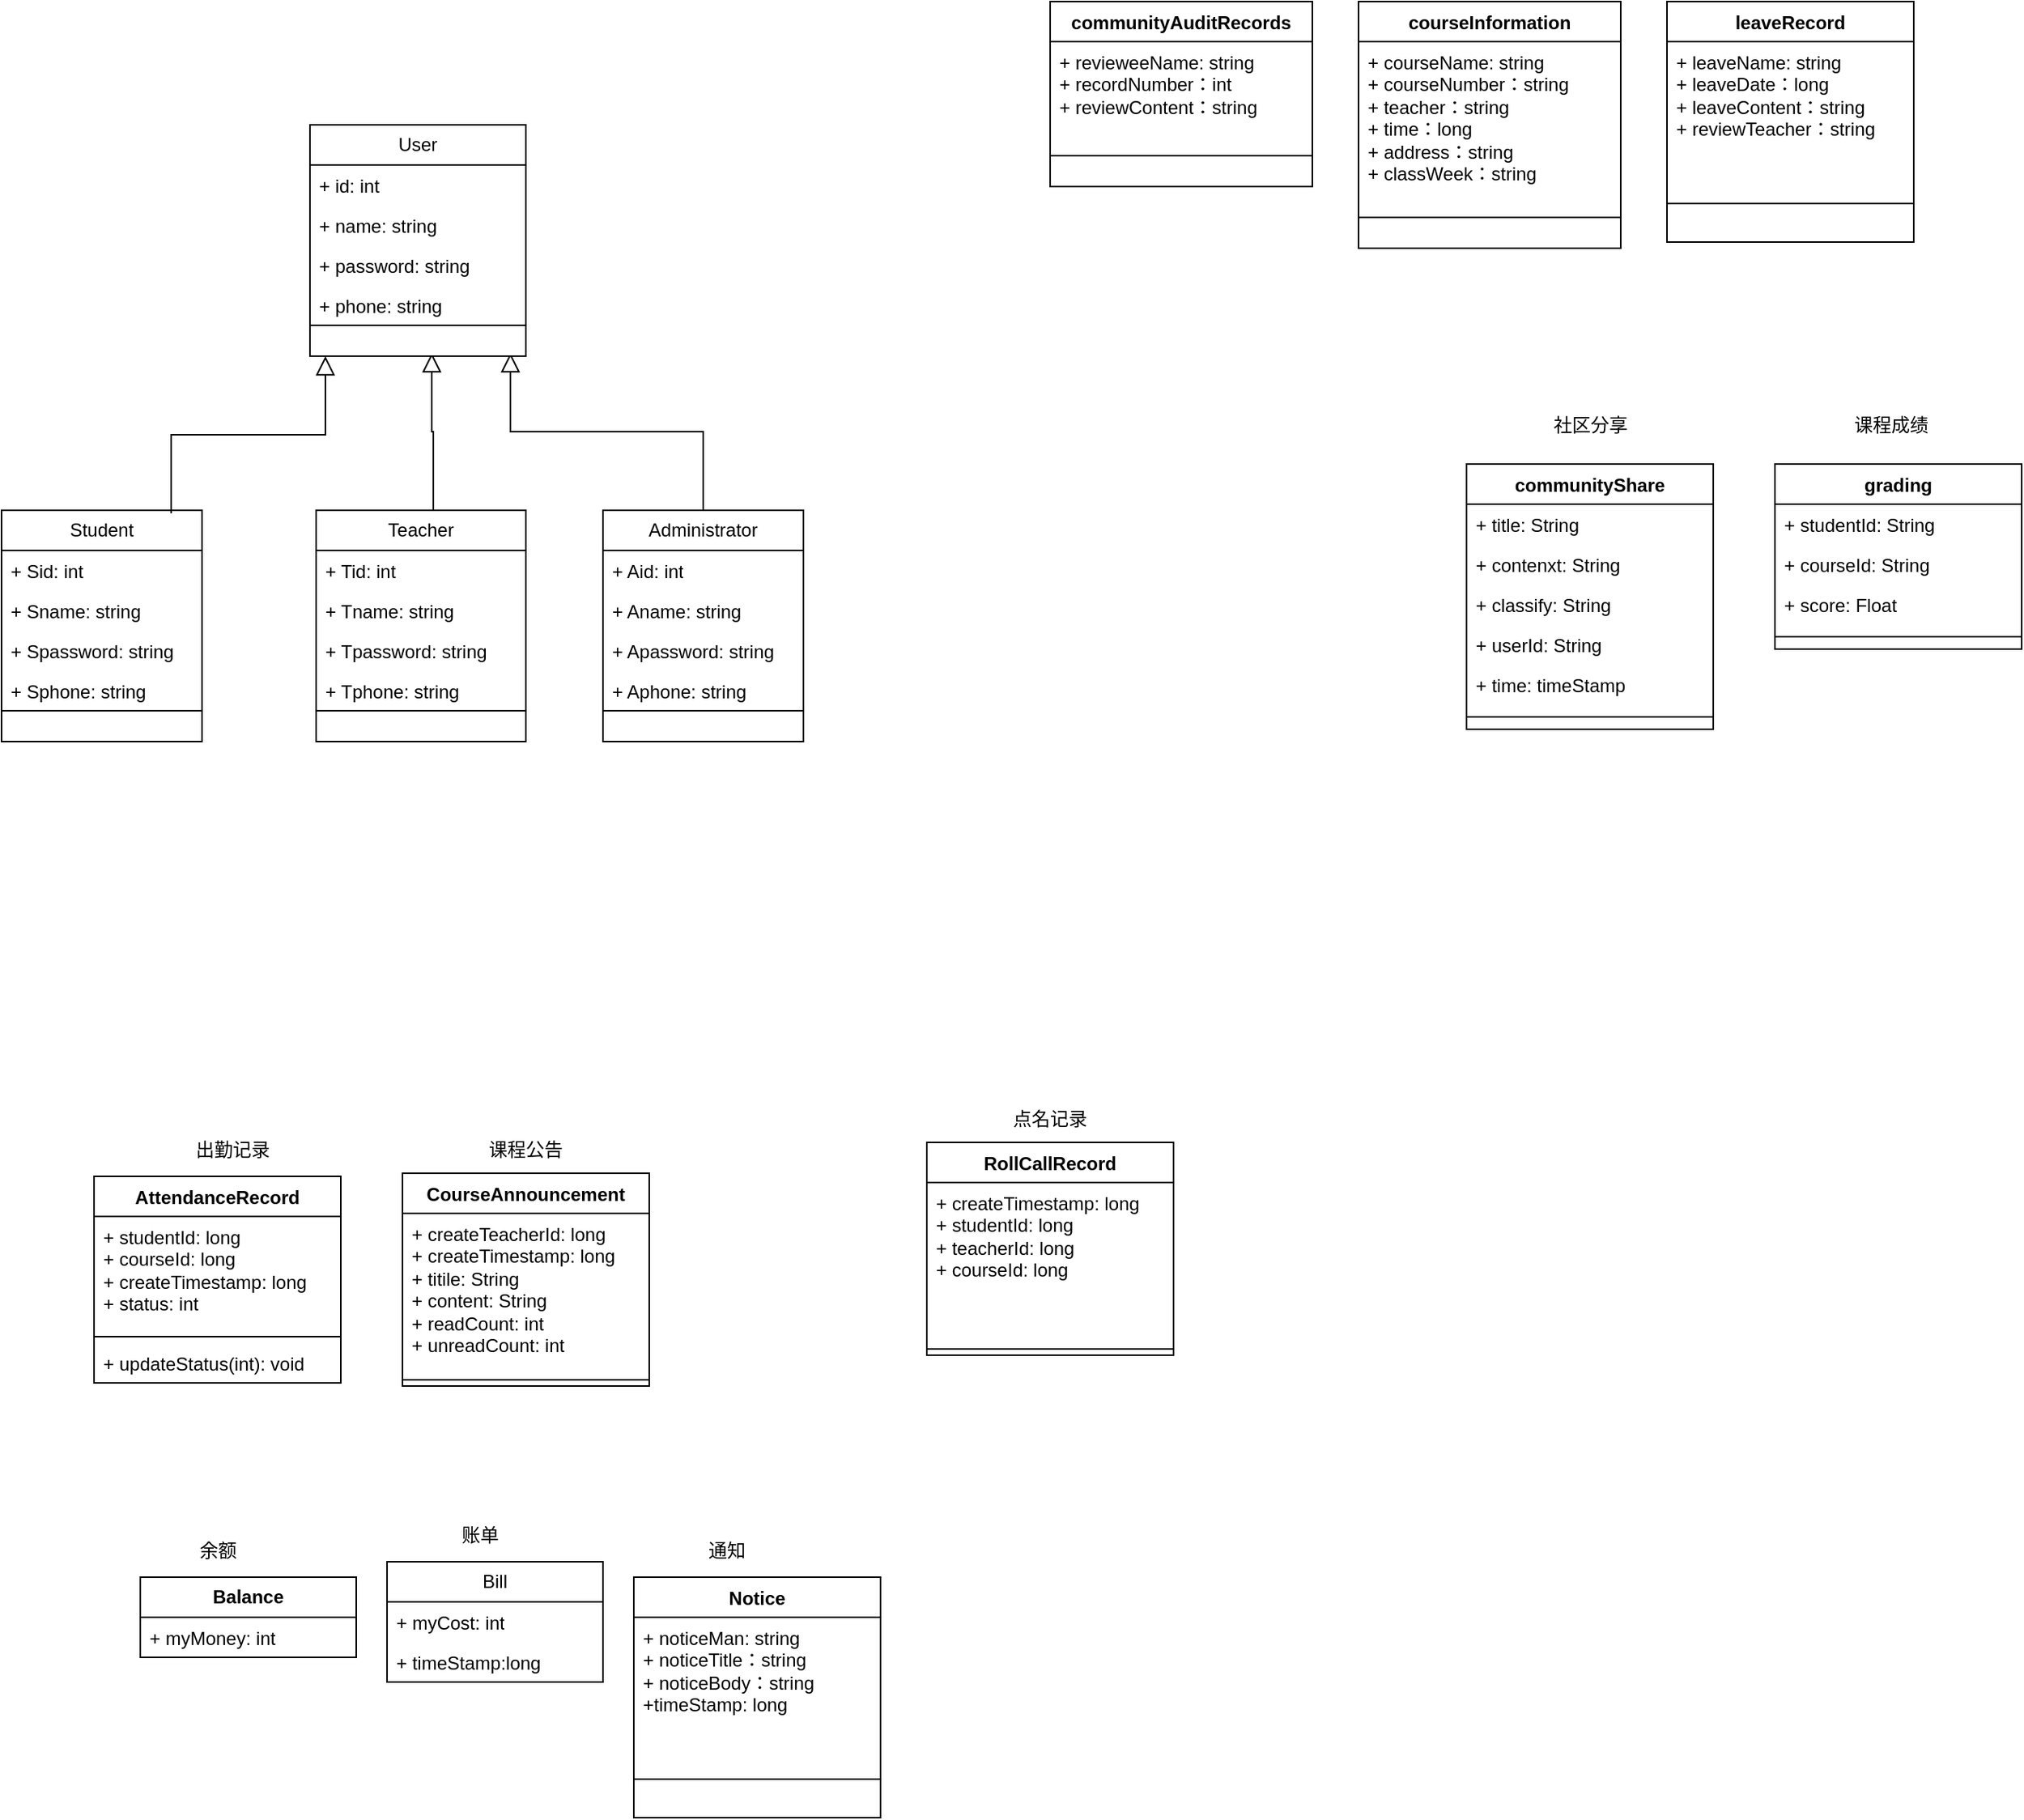 <mxfile version="22.0.8" type="github">
  <diagram name="第 1 页" id="zIe4UrTv8okEE7L5FqvO">
    <mxGraphModel dx="161380" dy="637" grid="1" gridSize="10" guides="1" tooltips="1" connect="1" arrows="1" fold="1" page="1" pageScale="1" pageWidth="160000" pageHeight="160000" math="0" shadow="0">
      <root>
        <mxCell id="0" />
        <mxCell id="1" parent="0" />
        <mxCell id="KUMDIYQyfbs7Eg68jW0B-5" value="communityAuditRecords" style="swimlane;fontStyle=1;align=center;verticalAlign=top;childLayout=stackLayout;horizontal=1;startSize=26;horizontalStack=0;resizeParent=1;resizeParentMax=0;resizeLast=0;collapsible=1;marginBottom=0;whiteSpace=wrap;html=1;" parent="1" vertex="1">
          <mxGeometry x="670" y="240" width="170" height="120" as="geometry" />
        </mxCell>
        <mxCell id="KUMDIYQyfbs7Eg68jW0B-6" value="+ revieweeName: string&lt;br&gt;+ recordNumber：int&lt;br&gt;+ reviewContent：string" style="text;strokeColor=none;fillColor=none;align=left;verticalAlign=top;spacingLeft=4;spacingRight=4;overflow=hidden;rotatable=0;points=[[0,0.5],[1,0.5]];portConstraint=eastwest;whiteSpace=wrap;html=1;" parent="KUMDIYQyfbs7Eg68jW0B-5" vertex="1">
          <mxGeometry y="26" width="170" height="54" as="geometry" />
        </mxCell>
        <mxCell id="KUMDIYQyfbs7Eg68jW0B-7" value="" style="line;strokeWidth=1;fillColor=none;align=left;verticalAlign=middle;spacingTop=-1;spacingLeft=3;spacingRight=3;rotatable=0;labelPosition=right;points=[];portConstraint=eastwest;strokeColor=inherit;" parent="KUMDIYQyfbs7Eg68jW0B-5" vertex="1">
          <mxGeometry y="80" width="170" height="40" as="geometry" />
        </mxCell>
        <mxCell id="aYIBOgwcTS0JizsvdwNX-2" value="AttendanceRecord" style="swimlane;fontStyle=1;align=center;verticalAlign=top;childLayout=stackLayout;horizontal=1;startSize=26;horizontalStack=0;resizeParent=1;resizeParentMax=0;resizeLast=0;collapsible=1;marginBottom=0;whiteSpace=wrap;html=1;" parent="1" vertex="1">
          <mxGeometry x="50" y="1002" width="160" height="134" as="geometry">
            <mxRectangle x="380" y="400" width="150" height="30" as="alternateBounds" />
          </mxGeometry>
        </mxCell>
        <mxCell id="aYIBOgwcTS0JizsvdwNX-3" value="&lt;div&gt;+ studentId: long&lt;/div&gt;&lt;div&gt;+ courseId: long&lt;/div&gt;&lt;div&gt;+ createTimestamp: long&lt;br&gt;&lt;/div&gt;&lt;div&gt;+ status: int&lt;br&gt;&lt;/div&gt;" style="text;strokeColor=none;fillColor=none;align=left;verticalAlign=top;spacingLeft=4;spacingRight=4;overflow=hidden;rotatable=0;points=[[0,0.5],[1,0.5]];portConstraint=eastwest;whiteSpace=wrap;html=1;" parent="aYIBOgwcTS0JizsvdwNX-2" vertex="1">
          <mxGeometry y="26" width="160" height="74" as="geometry" />
        </mxCell>
        <mxCell id="aYIBOgwcTS0JizsvdwNX-4" value="" style="line;strokeWidth=1;fillColor=none;align=left;verticalAlign=middle;spacingTop=-1;spacingLeft=3;spacingRight=3;rotatable=0;labelPosition=right;points=[];portConstraint=eastwest;strokeColor=inherit;" parent="aYIBOgwcTS0JizsvdwNX-2" vertex="1">
          <mxGeometry y="100" width="160" height="8" as="geometry" />
        </mxCell>
        <mxCell id="aYIBOgwcTS0JizsvdwNX-5" value="+ updateStatus(int): void" style="text;strokeColor=none;fillColor=none;align=left;verticalAlign=top;spacingLeft=4;spacingRight=4;overflow=hidden;rotatable=0;points=[[0,0.5],[1,0.5]];portConstraint=eastwest;whiteSpace=wrap;html=1;" parent="aYIBOgwcTS0JizsvdwNX-2" vertex="1">
          <mxGeometry y="108" width="160" height="26" as="geometry" />
        </mxCell>
        <mxCell id="KUMDIYQyfbs7Eg68jW0B-9" value="courseInformation" style="swimlane;fontStyle=1;align=center;verticalAlign=top;childLayout=stackLayout;horizontal=1;startSize=26;horizontalStack=0;resizeParent=1;resizeParentMax=0;resizeLast=0;collapsible=1;marginBottom=0;whiteSpace=wrap;html=1;" parent="1" vertex="1">
          <mxGeometry x="870" y="240" width="170" height="160" as="geometry" />
        </mxCell>
        <mxCell id="KUMDIYQyfbs7Eg68jW0B-10" value="+ courseName: string&lt;br&gt;+ courseNumber：string&lt;br&gt;+ teacher：string&lt;br&gt;+ time：long&lt;br&gt;+ address：string&lt;br&gt;+ classWeek：string" style="text;strokeColor=none;fillColor=none;align=left;verticalAlign=top;spacingLeft=4;spacingRight=4;overflow=hidden;rotatable=0;points=[[0,0.5],[1,0.5]];portConstraint=eastwest;whiteSpace=wrap;html=1;" parent="KUMDIYQyfbs7Eg68jW0B-9" vertex="1">
          <mxGeometry y="26" width="170" height="94" as="geometry" />
        </mxCell>
        <mxCell id="KUMDIYQyfbs7Eg68jW0B-11" value="" style="line;strokeWidth=1;fillColor=none;align=left;verticalAlign=middle;spacingTop=-1;spacingLeft=3;spacingRight=3;rotatable=0;labelPosition=right;points=[];portConstraint=eastwest;strokeColor=inherit;" parent="KUMDIYQyfbs7Eg68jW0B-9" vertex="1">
          <mxGeometry y="120" width="170" height="40" as="geometry" />
        </mxCell>
        <mxCell id="aYIBOgwcTS0JizsvdwNX-6" value="CourseAnnouncement" style="swimlane;fontStyle=1;align=center;verticalAlign=top;childLayout=stackLayout;horizontal=1;startSize=26;horizontalStack=0;resizeParent=1;resizeParentMax=0;resizeLast=0;collapsible=1;marginBottom=0;whiteSpace=wrap;html=1;" parent="1" vertex="1">
          <mxGeometry x="250" y="1000" width="160" height="138" as="geometry" />
        </mxCell>
        <mxCell id="aYIBOgwcTS0JizsvdwNX-7" value="&lt;div&gt;+ createTeacherId: long&lt;/div&gt;&lt;div&gt;+ createTimestamp: long&lt;br&gt;&lt;/div&gt;&lt;div&gt;+ titile: String&lt;/div&gt;&lt;div&gt;+ content: String&lt;/div&gt;&lt;div&gt;+ readCount: int&lt;/div&gt;&lt;div&gt;+ unreadCount: int&lt;br&gt;&lt;/div&gt;" style="text;strokeColor=none;fillColor=none;align=left;verticalAlign=top;spacingLeft=4;spacingRight=4;overflow=hidden;rotatable=0;points=[[0,0.5],[1,0.5]];portConstraint=eastwest;whiteSpace=wrap;html=1;" parent="aYIBOgwcTS0JizsvdwNX-6" vertex="1">
          <mxGeometry y="26" width="160" height="104" as="geometry" />
        </mxCell>
        <mxCell id="aYIBOgwcTS0JizsvdwNX-8" value="" style="line;strokeWidth=1;fillColor=none;align=left;verticalAlign=middle;spacingTop=-1;spacingLeft=3;spacingRight=3;rotatable=0;labelPosition=right;points=[];portConstraint=eastwest;strokeColor=inherit;" parent="aYIBOgwcTS0JizsvdwNX-6" vertex="1">
          <mxGeometry y="130" width="160" height="8" as="geometry" />
        </mxCell>
        <mxCell id="KUMDIYQyfbs7Eg68jW0B-13" value="leaveRecord" style="swimlane;fontStyle=1;align=center;verticalAlign=top;childLayout=stackLayout;horizontal=1;startSize=26;horizontalStack=0;resizeParent=1;resizeParentMax=0;resizeLast=0;collapsible=1;marginBottom=0;whiteSpace=wrap;html=1;" parent="1" vertex="1">
          <mxGeometry x="1070" y="240" width="160" height="156" as="geometry" />
        </mxCell>
        <mxCell id="KUMDIYQyfbs7Eg68jW0B-14" value="+ leaveName: string&lt;br&gt;+ leaveDate：long&lt;br&gt;+ leaveContent：string&lt;br&gt;+ reviewTeacher：string" style="text;strokeColor=none;fillColor=none;align=left;verticalAlign=top;spacingLeft=4;spacingRight=4;overflow=hidden;rotatable=0;points=[[0,0.5],[1,0.5]];portConstraint=eastwest;whiteSpace=wrap;html=1;" parent="KUMDIYQyfbs7Eg68jW0B-13" vertex="1">
          <mxGeometry y="26" width="160" height="80" as="geometry" />
        </mxCell>
        <mxCell id="KUMDIYQyfbs7Eg68jW0B-15" value="" style="line;strokeWidth=1;fillColor=none;align=left;verticalAlign=middle;spacingTop=-1;spacingLeft=3;spacingRight=3;rotatable=0;labelPosition=right;points=[];portConstraint=eastwest;strokeColor=inherit;" parent="KUMDIYQyfbs7Eg68jW0B-13" vertex="1">
          <mxGeometry y="106" width="160" height="50" as="geometry" />
        </mxCell>
        <mxCell id="TnlQ_fzhqbLtlJ6JSV3w-5" value="&lt;b&gt;Balance&lt;/b&gt;" style="swimlane;fontStyle=0;childLayout=stackLayout;horizontal=1;startSize=26;fillColor=none;horizontalStack=0;resizeParent=1;resizeParentMax=0;resizeLast=0;collapsible=1;marginBottom=0;whiteSpace=wrap;html=1;" vertex="1" parent="1">
          <mxGeometry x="80" y="1262" width="140" height="52" as="geometry" />
        </mxCell>
        <mxCell id="TnlQ_fzhqbLtlJ6JSV3w-6" value="+ myMoney: int" style="text;strokeColor=none;fillColor=none;align=left;verticalAlign=top;spacingLeft=4;spacingRight=4;overflow=hidden;rotatable=0;points=[[0,0.5],[1,0.5]];portConstraint=eastwest;whiteSpace=wrap;html=1;" vertex="1" parent="TnlQ_fzhqbLtlJ6JSV3w-5">
          <mxGeometry y="26" width="140" height="26" as="geometry" />
        </mxCell>
        <mxCell id="aYIBOgwcTS0JizsvdwNX-10" value="RollCallRecord" style="swimlane;fontStyle=1;align=center;verticalAlign=top;childLayout=stackLayout;horizontal=1;startSize=26;horizontalStack=0;resizeParent=1;resizeParentMax=0;resizeLast=0;collapsible=1;marginBottom=0;whiteSpace=wrap;html=1;" parent="1" vertex="1">
          <mxGeometry x="590" y="980" width="160" height="138" as="geometry" />
        </mxCell>
        <mxCell id="aYIBOgwcTS0JizsvdwNX-11" value="&lt;div&gt;+ createTimestamp: long&lt;/div&gt;&lt;div&gt;+ studentId: long&lt;/div&gt;&lt;div&gt;+ teacherId: long&lt;/div&gt;&lt;div&gt;+ courseId: long&lt;/div&gt;" style="text;strokeColor=none;fillColor=none;align=left;verticalAlign=top;spacingLeft=4;spacingRight=4;overflow=hidden;rotatable=0;points=[[0,0.5],[1,0.5]];portConstraint=eastwest;whiteSpace=wrap;html=1;" parent="aYIBOgwcTS0JizsvdwNX-10" vertex="1">
          <mxGeometry y="26" width="160" height="104" as="geometry" />
        </mxCell>
        <mxCell id="aYIBOgwcTS0JizsvdwNX-12" value="" style="line;strokeWidth=1;fillColor=none;align=left;verticalAlign=middle;spacingTop=-1;spacingLeft=3;spacingRight=3;rotatable=0;labelPosition=right;points=[];portConstraint=eastwest;strokeColor=inherit;" parent="aYIBOgwcTS0JizsvdwNX-10" vertex="1">
          <mxGeometry y="130" width="160" height="8" as="geometry" />
        </mxCell>
        <mxCell id="TnlQ_fzhqbLtlJ6JSV3w-9" value="Bill" style="swimlane;fontStyle=0;childLayout=stackLayout;horizontal=1;startSize=26;fillColor=none;horizontalStack=0;resizeParent=1;resizeParentMax=0;resizeLast=0;collapsible=1;marginBottom=0;whiteSpace=wrap;html=1;" vertex="1" parent="1">
          <mxGeometry x="240" y="1252" width="140" height="78" as="geometry" />
        </mxCell>
        <mxCell id="TnlQ_fzhqbLtlJ6JSV3w-10" value="+ myCost: int" style="text;strokeColor=none;fillColor=none;align=left;verticalAlign=top;spacingLeft=4;spacingRight=4;overflow=hidden;rotatable=0;points=[[0,0.5],[1,0.5]];portConstraint=eastwest;whiteSpace=wrap;html=1;" vertex="1" parent="TnlQ_fzhqbLtlJ6JSV3w-9">
          <mxGeometry y="26" width="140" height="26" as="geometry" />
        </mxCell>
        <mxCell id="TnlQ_fzhqbLtlJ6JSV3w-11" value="+ timeStamp:long" style="text;strokeColor=none;fillColor=none;align=left;verticalAlign=top;spacingLeft=4;spacingRight=4;overflow=hidden;rotatable=0;points=[[0,0.5],[1,0.5]];portConstraint=eastwest;whiteSpace=wrap;html=1;" vertex="1" parent="TnlQ_fzhqbLtlJ6JSV3w-9">
          <mxGeometry y="52" width="140" height="26" as="geometry" />
        </mxCell>
        <mxCell id="aYIBOgwcTS0JizsvdwNX-14" value="出勤记录" style="text;html=1;strokeColor=none;fillColor=none;align=center;verticalAlign=middle;whiteSpace=wrap;rounded=0;" parent="1" vertex="1">
          <mxGeometry x="110" y="970" width="60" height="30" as="geometry" />
        </mxCell>
        <mxCell id="TnlQ_fzhqbLtlJ6JSV3w-24" value="Notice" style="swimlane;fontStyle=1;align=center;verticalAlign=top;childLayout=stackLayout;horizontal=1;startSize=26;horizontalStack=0;resizeParent=1;resizeParentMax=0;resizeLast=0;collapsible=1;marginBottom=0;whiteSpace=wrap;html=1;" vertex="1" parent="1">
          <mxGeometry x="400" y="1262" width="160" height="156" as="geometry" />
        </mxCell>
        <mxCell id="TnlQ_fzhqbLtlJ6JSV3w-25" value="+ noticeMan: string&lt;br&gt;+ noticeTitle：string&lt;br&gt;+ noticeBody：string&lt;br&gt;+timeStamp: long" style="text;strokeColor=none;fillColor=none;align=left;verticalAlign=top;spacingLeft=4;spacingRight=4;overflow=hidden;rotatable=0;points=[[0,0.5],[1,0.5]];portConstraint=eastwest;whiteSpace=wrap;html=1;" vertex="1" parent="TnlQ_fzhqbLtlJ6JSV3w-24">
          <mxGeometry y="26" width="160" height="80" as="geometry" />
        </mxCell>
        <mxCell id="TnlQ_fzhqbLtlJ6JSV3w-26" value="" style="line;strokeWidth=1;fillColor=none;align=left;verticalAlign=middle;spacingTop=-1;spacingLeft=3;spacingRight=3;rotatable=0;labelPosition=right;points=[];portConstraint=eastwest;strokeColor=inherit;" vertex="1" parent="TnlQ_fzhqbLtlJ6JSV3w-24">
          <mxGeometry y="106" width="160" height="50" as="geometry" />
        </mxCell>
        <mxCell id="aYIBOgwcTS0JizsvdwNX-15" value="课程公告" style="text;html=1;strokeColor=none;fillColor=none;align=center;verticalAlign=middle;whiteSpace=wrap;rounded=0;" parent="1" vertex="1">
          <mxGeometry x="300" y="970" width="60" height="30" as="geometry" />
        </mxCell>
        <mxCell id="aYIBOgwcTS0JizsvdwNX-16" value="点名记录" style="text;html=1;strokeColor=none;fillColor=none;align=center;verticalAlign=middle;whiteSpace=wrap;rounded=0;" parent="1" vertex="1">
          <mxGeometry x="640" y="950" width="60" height="30" as="geometry" />
        </mxCell>
        <mxCell id="OJq-yKNLCCKSS4tn1RF4-1" value="communityShare" style="swimlane;fontStyle=1;align=center;verticalAlign=top;childLayout=stackLayout;horizontal=1;startSize=26;horizontalStack=0;resizeParent=1;resizeParentMax=0;resizeLast=0;collapsible=1;marginBottom=0;whiteSpace=wrap;html=1;" vertex="1" parent="1">
          <mxGeometry x="940" y="540" width="160" height="172" as="geometry" />
        </mxCell>
        <mxCell id="OJq-yKNLCCKSS4tn1RF4-2" value="+ title: String" style="text;strokeColor=none;fillColor=none;align=left;verticalAlign=top;spacingLeft=4;spacingRight=4;overflow=hidden;rotatable=0;points=[[0,0.5],[1,0.5]];portConstraint=eastwest;whiteSpace=wrap;html=1;" vertex="1" parent="OJq-yKNLCCKSS4tn1RF4-1">
          <mxGeometry y="26" width="160" height="26" as="geometry" />
        </mxCell>
        <mxCell id="OJq-yKNLCCKSS4tn1RF4-3" value="+ contenxt: String" style="text;strokeColor=none;fillColor=none;align=left;verticalAlign=top;spacingLeft=4;spacingRight=4;overflow=hidden;rotatable=0;points=[[0,0.5],[1,0.5]];portConstraint=eastwest;whiteSpace=wrap;html=1;" vertex="1" parent="OJq-yKNLCCKSS4tn1RF4-1">
          <mxGeometry y="52" width="160" height="26" as="geometry" />
        </mxCell>
        <mxCell id="OJq-yKNLCCKSS4tn1RF4-4" value="+ classify: String" style="text;strokeColor=none;fillColor=none;align=left;verticalAlign=top;spacingLeft=4;spacingRight=4;overflow=hidden;rotatable=0;points=[[0,0.5],[1,0.5]];portConstraint=eastwest;whiteSpace=wrap;html=1;" vertex="1" parent="OJq-yKNLCCKSS4tn1RF4-1">
          <mxGeometry y="78" width="160" height="26" as="geometry" />
        </mxCell>
        <mxCell id="OJq-yKNLCCKSS4tn1RF4-5" value="+ userId: String" style="text;strokeColor=none;fillColor=none;align=left;verticalAlign=top;spacingLeft=4;spacingRight=4;overflow=hidden;rotatable=0;points=[[0,0.5],[1,0.5]];portConstraint=eastwest;whiteSpace=wrap;html=1;" vertex="1" parent="OJq-yKNLCCKSS4tn1RF4-1">
          <mxGeometry y="104" width="160" height="26" as="geometry" />
        </mxCell>
        <mxCell id="OJq-yKNLCCKSS4tn1RF4-6" value="+ time: timeStamp" style="text;strokeColor=none;fillColor=none;align=left;verticalAlign=top;spacingLeft=4;spacingRight=4;overflow=hidden;rotatable=0;points=[[0,0.5],[1,0.5]];portConstraint=eastwest;whiteSpace=wrap;html=1;" vertex="1" parent="OJq-yKNLCCKSS4tn1RF4-1">
          <mxGeometry y="130" width="160" height="26" as="geometry" />
        </mxCell>
        <mxCell id="OJq-yKNLCCKSS4tn1RF4-7" value="" style="line;strokeWidth=1;fillColor=none;align=left;verticalAlign=middle;spacingTop=-1;spacingLeft=3;spacingRight=3;rotatable=0;labelPosition=right;points=[];portConstraint=eastwest;strokeColor=inherit;" vertex="1" parent="OJq-yKNLCCKSS4tn1RF4-1">
          <mxGeometry y="156" width="160" height="16" as="geometry" />
        </mxCell>
        <mxCell id="TnlQ_fzhqbLtlJ6JSV3w-27" value="余额" style="text;html=1;align=center;verticalAlign=middle;resizable=0;points=[];autosize=1;strokeColor=none;fillColor=none;" vertex="1" parent="1">
          <mxGeometry x="105" y="1230" width="50" height="30" as="geometry" />
        </mxCell>
        <mxCell id="OJq-yKNLCCKSS4tn1RF4-8" value="grading" style="swimlane;fontStyle=1;align=center;verticalAlign=top;childLayout=stackLayout;horizontal=1;startSize=26;horizontalStack=0;resizeParent=1;resizeParentMax=0;resizeLast=0;collapsible=1;marginBottom=0;whiteSpace=wrap;html=1;" vertex="1" parent="1">
          <mxGeometry x="1140" y="540" width="160" height="120" as="geometry" />
        </mxCell>
        <mxCell id="OJq-yKNLCCKSS4tn1RF4-9" value="+ studentId: String" style="text;strokeColor=none;fillColor=none;align=left;verticalAlign=top;spacingLeft=4;spacingRight=4;overflow=hidden;rotatable=0;points=[[0,0.5],[1,0.5]];portConstraint=eastwest;whiteSpace=wrap;html=1;" vertex="1" parent="OJq-yKNLCCKSS4tn1RF4-8">
          <mxGeometry y="26" width="160" height="26" as="geometry" />
        </mxCell>
        <mxCell id="OJq-yKNLCCKSS4tn1RF4-10" value="+ courseId: String" style="text;strokeColor=none;fillColor=none;align=left;verticalAlign=top;spacingLeft=4;spacingRight=4;overflow=hidden;rotatable=0;points=[[0,0.5],[1,0.5]];portConstraint=eastwest;whiteSpace=wrap;html=1;" vertex="1" parent="OJq-yKNLCCKSS4tn1RF4-8">
          <mxGeometry y="52" width="160" height="26" as="geometry" />
        </mxCell>
        <mxCell id="OJq-yKNLCCKSS4tn1RF4-11" value="+ score: Float" style="text;strokeColor=none;fillColor=none;align=left;verticalAlign=top;spacingLeft=4;spacingRight=4;overflow=hidden;rotatable=0;points=[[0,0.5],[1,0.5]];portConstraint=eastwest;whiteSpace=wrap;html=1;" vertex="1" parent="OJq-yKNLCCKSS4tn1RF4-8">
          <mxGeometry y="78" width="160" height="26" as="geometry" />
        </mxCell>
        <mxCell id="OJq-yKNLCCKSS4tn1RF4-12" value="" style="line;strokeWidth=1;fillColor=none;align=left;verticalAlign=middle;spacingTop=-1;spacingLeft=3;spacingRight=3;rotatable=0;labelPosition=right;points=[];portConstraint=eastwest;strokeColor=inherit;" vertex="1" parent="OJq-yKNLCCKSS4tn1RF4-8">
          <mxGeometry y="104" width="160" height="16" as="geometry" />
        </mxCell>
        <mxCell id="TnlQ_fzhqbLtlJ6JSV3w-28" value="账单" style="text;html=1;align=center;verticalAlign=middle;resizable=0;points=[];autosize=1;strokeColor=none;fillColor=none;" vertex="1" parent="1">
          <mxGeometry x="275" y="1220" width="50" height="30" as="geometry" />
        </mxCell>
        <mxCell id="OJq-yKNLCCKSS4tn1RF4-13" value="社区分享" style="text;html=1;align=center;verticalAlign=middle;resizable=0;points=[];autosize=1;strokeColor=none;fillColor=none;" vertex="1" parent="1">
          <mxGeometry x="985" y="500" width="70" height="30" as="geometry" />
        </mxCell>
        <mxCell id="TnlQ_fzhqbLtlJ6JSV3w-29" value="通知" style="text;html=1;align=center;verticalAlign=middle;resizable=0;points=[];autosize=1;strokeColor=none;fillColor=none;" vertex="1" parent="1">
          <mxGeometry x="435" y="1230" width="50" height="30" as="geometry" />
        </mxCell>
        <mxCell id="OJq-yKNLCCKSS4tn1RF4-14" value="课程成绩" style="text;html=1;align=center;verticalAlign=middle;resizable=0;points=[];autosize=1;strokeColor=none;fillColor=none;" vertex="1" parent="1">
          <mxGeometry x="1180" y="500" width="70" height="30" as="geometry" />
        </mxCell>
        <mxCell id="V1L4mzFqISoj9rcl3Flj-1" value="" style="endArrow=block;endSize=10;endFill=0;shadow=0;strokeWidth=1;rounded=0;edgeStyle=elbowEdgeStyle;elbow=vertical;" edge="1" parent="1">
          <mxGeometry width="160" relative="1" as="geometry">
            <mxPoint x="100" y="572" as="sourcePoint" />
            <mxPoint x="200" y="470" as="targetPoint" />
          </mxGeometry>
        </mxCell>
        <mxCell id="V1L4mzFqISoj9rcl3Flj-2" value="" style="endArrow=block;endSize=10;endFill=0;shadow=0;strokeWidth=1;rounded=0;edgeStyle=elbowEdgeStyle;elbow=vertical;" edge="1" parent="1" source="V1L4mzFqISoj9rcl3Flj-14">
          <mxGeometry width="160" relative="1" as="geometry">
            <mxPoint x="430" y="570" as="sourcePoint" />
            <mxPoint x="320" y="468" as="targetPoint" />
          </mxGeometry>
        </mxCell>
        <mxCell id="V1L4mzFqISoj9rcl3Flj-3" value="User" style="swimlane;fontStyle=0;childLayout=stackLayout;horizontal=1;startSize=26;fillColor=none;horizontalStack=0;resizeParent=1;resizeParentMax=0;resizeLast=0;collapsible=1;marginBottom=0;whiteSpace=wrap;html=1;" vertex="1" parent="1">
          <mxGeometry x="190" y="320" width="140" height="130" as="geometry" />
        </mxCell>
        <mxCell id="V1L4mzFqISoj9rcl3Flj-4" value="+ id: int" style="text;strokeColor=none;fillColor=none;align=left;verticalAlign=top;spacingLeft=4;spacingRight=4;overflow=hidden;rotatable=0;points=[[0,0.5],[1,0.5]];portConstraint=eastwest;whiteSpace=wrap;html=1;" vertex="1" parent="V1L4mzFqISoj9rcl3Flj-3">
          <mxGeometry y="26" width="140" height="26" as="geometry" />
        </mxCell>
        <mxCell id="V1L4mzFqISoj9rcl3Flj-5" value="+ name: string" style="text;strokeColor=none;fillColor=none;align=left;verticalAlign=top;spacingLeft=4;spacingRight=4;overflow=hidden;rotatable=0;points=[[0,0.5],[1,0.5]];portConstraint=eastwest;whiteSpace=wrap;html=1;" vertex="1" parent="V1L4mzFqISoj9rcl3Flj-3">
          <mxGeometry y="52" width="140" height="26" as="geometry" />
        </mxCell>
        <mxCell id="V1L4mzFqISoj9rcl3Flj-6" value="+ password: string" style="text;strokeColor=none;fillColor=none;align=left;verticalAlign=top;spacingLeft=4;spacingRight=4;overflow=hidden;rotatable=0;points=[[0,0.5],[1,0.5]];portConstraint=eastwest;whiteSpace=wrap;html=1;" vertex="1" parent="V1L4mzFqISoj9rcl3Flj-3">
          <mxGeometry y="78" width="140" height="26" as="geometry" />
        </mxCell>
        <mxCell id="V1L4mzFqISoj9rcl3Flj-7" value="+ phone: string" style="text;strokeColor=none;fillColor=none;align=left;verticalAlign=top;spacingLeft=4;spacingRight=4;overflow=hidden;rotatable=0;points=[[0,0.5],[1,0.5]];portConstraint=eastwest;whiteSpace=wrap;html=1;" vertex="1" parent="V1L4mzFqISoj9rcl3Flj-3">
          <mxGeometry y="104" width="140" height="26" as="geometry" />
        </mxCell>
        <mxCell id="V1L4mzFqISoj9rcl3Flj-8" value="Student" style="swimlane;fontStyle=0;childLayout=stackLayout;horizontal=1;startSize=26;fillColor=none;horizontalStack=0;resizeParent=1;resizeParentMax=0;resizeLast=0;collapsible=1;marginBottom=0;whiteSpace=wrap;html=1;" vertex="1" parent="1">
          <mxGeometry x="-10" y="570" width="130" height="130" as="geometry" />
        </mxCell>
        <mxCell id="V1L4mzFqISoj9rcl3Flj-9" value="+ Sid: int" style="text;strokeColor=none;fillColor=none;align=left;verticalAlign=top;spacingLeft=4;spacingRight=4;overflow=hidden;rotatable=0;points=[[0,0.5],[1,0.5]];portConstraint=eastwest;whiteSpace=wrap;html=1;" vertex="1" parent="V1L4mzFqISoj9rcl3Flj-8">
          <mxGeometry y="26" width="130" height="26" as="geometry" />
        </mxCell>
        <mxCell id="V1L4mzFqISoj9rcl3Flj-10" value="+ Sname: string" style="text;strokeColor=none;fillColor=none;align=left;verticalAlign=top;spacingLeft=4;spacingRight=4;overflow=hidden;rotatable=0;points=[[0,0.5],[1,0.5]];portConstraint=eastwest;whiteSpace=wrap;html=1;" vertex="1" parent="V1L4mzFqISoj9rcl3Flj-8">
          <mxGeometry y="52" width="130" height="26" as="geometry" />
        </mxCell>
        <mxCell id="V1L4mzFqISoj9rcl3Flj-11" value="+ Spassword: string" style="text;strokeColor=none;fillColor=none;align=left;verticalAlign=top;spacingLeft=4;spacingRight=4;overflow=hidden;rotatable=0;points=[[0,0.5],[1,0.5]];portConstraint=eastwest;whiteSpace=wrap;html=1;" vertex="1" parent="V1L4mzFqISoj9rcl3Flj-8">
          <mxGeometry y="78" width="130" height="26" as="geometry" />
        </mxCell>
        <mxCell id="V1L4mzFqISoj9rcl3Flj-12" value="+ Sphone: string" style="text;strokeColor=none;fillColor=none;align=left;verticalAlign=top;spacingLeft=4;spacingRight=4;overflow=hidden;rotatable=0;points=[[0,0.5],[1,0.5]];portConstraint=eastwest;whiteSpace=wrap;html=1;" vertex="1" parent="V1L4mzFqISoj9rcl3Flj-8">
          <mxGeometry y="104" width="130" height="26" as="geometry" />
        </mxCell>
        <mxCell id="V1L4mzFqISoj9rcl3Flj-13" value="" style="endArrow=block;endSize=10;endFill=0;shadow=0;strokeWidth=1;rounded=0;edgeStyle=elbowEdgeStyle;elbow=vertical;" edge="1" parent="1" target="V1L4mzFqISoj9rcl3Flj-14">
          <mxGeometry width="160" relative="1" as="geometry">
            <mxPoint x="430" y="570" as="sourcePoint" />
            <mxPoint x="320" y="468" as="targetPoint" />
          </mxGeometry>
        </mxCell>
        <mxCell id="V1L4mzFqISoj9rcl3Flj-14" value="Administrator" style="swimlane;fontStyle=0;childLayout=stackLayout;horizontal=1;startSize=26;fillColor=none;horizontalStack=0;resizeParent=1;resizeParentMax=0;resizeLast=0;collapsible=1;marginBottom=0;whiteSpace=wrap;html=1;" vertex="1" parent="1">
          <mxGeometry x="380" y="570" width="130" height="130" as="geometry" />
        </mxCell>
        <mxCell id="V1L4mzFqISoj9rcl3Flj-15" value="+ Aid: int" style="text;strokeColor=none;fillColor=none;align=left;verticalAlign=top;spacingLeft=4;spacingRight=4;overflow=hidden;rotatable=0;points=[[0,0.5],[1,0.5]];portConstraint=eastwest;whiteSpace=wrap;html=1;" vertex="1" parent="V1L4mzFqISoj9rcl3Flj-14">
          <mxGeometry y="26" width="130" height="26" as="geometry" />
        </mxCell>
        <mxCell id="V1L4mzFqISoj9rcl3Flj-16" value="+ Aname: string" style="text;strokeColor=none;fillColor=none;align=left;verticalAlign=top;spacingLeft=4;spacingRight=4;overflow=hidden;rotatable=0;points=[[0,0.5],[1,0.5]];portConstraint=eastwest;whiteSpace=wrap;html=1;" vertex="1" parent="V1L4mzFqISoj9rcl3Flj-14">
          <mxGeometry y="52" width="130" height="26" as="geometry" />
        </mxCell>
        <mxCell id="V1L4mzFqISoj9rcl3Flj-17" value="+ Apassword: string" style="text;strokeColor=none;fillColor=none;align=left;verticalAlign=top;spacingLeft=4;spacingRight=4;overflow=hidden;rotatable=0;points=[[0,0.5],[1,0.5]];portConstraint=eastwest;whiteSpace=wrap;html=1;" vertex="1" parent="V1L4mzFqISoj9rcl3Flj-14">
          <mxGeometry y="78" width="130" height="26" as="geometry" />
        </mxCell>
        <mxCell id="V1L4mzFqISoj9rcl3Flj-18" value="+ Aphone: string" style="text;strokeColor=none;fillColor=none;align=left;verticalAlign=top;spacingLeft=4;spacingRight=4;overflow=hidden;rotatable=0;points=[[0,0.5],[1,0.5]];portConstraint=eastwest;whiteSpace=wrap;html=1;" vertex="1" parent="V1L4mzFqISoj9rcl3Flj-14">
          <mxGeometry y="104" width="130" height="26" as="geometry" />
        </mxCell>
        <mxCell id="V1L4mzFqISoj9rcl3Flj-19" value="" style="endArrow=block;endSize=10;endFill=0;shadow=0;strokeWidth=1;rounded=0;edgeStyle=elbowEdgeStyle;elbow=vertical;" edge="1" parent="1">
          <mxGeometry width="160" relative="1" as="geometry">
            <mxPoint x="270" y="570" as="sourcePoint" />
            <mxPoint x="269" y="468" as="targetPoint" />
          </mxGeometry>
        </mxCell>
        <mxCell id="V1L4mzFqISoj9rcl3Flj-20" value="Teacher" style="swimlane;fontStyle=0;childLayout=stackLayout;horizontal=1;startSize=26;fillColor=none;horizontalStack=0;resizeParent=1;resizeParentMax=0;resizeLast=0;collapsible=1;marginBottom=0;whiteSpace=wrap;html=1;" vertex="1" parent="1">
          <mxGeometry x="194" y="570" width="136" height="130" as="geometry" />
        </mxCell>
        <mxCell id="V1L4mzFqISoj9rcl3Flj-21" value="+ Tid: int" style="text;strokeColor=none;fillColor=none;align=left;verticalAlign=top;spacingLeft=4;spacingRight=4;overflow=hidden;rotatable=0;points=[[0,0.5],[1,0.5]];portConstraint=eastwest;whiteSpace=wrap;html=1;" vertex="1" parent="V1L4mzFqISoj9rcl3Flj-20">
          <mxGeometry y="26" width="136" height="26" as="geometry" />
        </mxCell>
        <mxCell id="V1L4mzFqISoj9rcl3Flj-22" value="+ Tname: string" style="text;strokeColor=none;fillColor=none;align=left;verticalAlign=top;spacingLeft=4;spacingRight=4;overflow=hidden;rotatable=0;points=[[0,0.5],[1,0.5]];portConstraint=eastwest;whiteSpace=wrap;html=1;" vertex="1" parent="V1L4mzFqISoj9rcl3Flj-20">
          <mxGeometry y="52" width="136" height="26" as="geometry" />
        </mxCell>
        <mxCell id="V1L4mzFqISoj9rcl3Flj-23" value="+ Tpassword: string" style="text;strokeColor=none;fillColor=none;align=left;verticalAlign=top;spacingLeft=4;spacingRight=4;overflow=hidden;rotatable=0;points=[[0,0.5],[1,0.5]];portConstraint=eastwest;whiteSpace=wrap;html=1;" vertex="1" parent="V1L4mzFqISoj9rcl3Flj-20">
          <mxGeometry y="78" width="136" height="26" as="geometry" />
        </mxCell>
        <mxCell id="V1L4mzFqISoj9rcl3Flj-24" value="+ Tphone: string" style="text;strokeColor=none;fillColor=none;align=left;verticalAlign=top;spacingLeft=4;spacingRight=4;overflow=hidden;rotatable=0;points=[[0,0.5],[1,0.5]];portConstraint=eastwest;whiteSpace=wrap;html=1;" vertex="1" parent="V1L4mzFqISoj9rcl3Flj-20">
          <mxGeometry y="104" width="136" height="26" as="geometry" />
        </mxCell>
        <mxCell id="V1L4mzFqISoj9rcl3Flj-25" value="" style="rounded=0;whiteSpace=wrap;html=1;" vertex="1" parent="1">
          <mxGeometry x="-10" y="700" width="130" height="20" as="geometry" />
        </mxCell>
        <mxCell id="V1L4mzFqISoj9rcl3Flj-26" value="" style="rounded=0;whiteSpace=wrap;html=1;" vertex="1" parent="1">
          <mxGeometry x="194" y="700" width="136" height="20" as="geometry" />
        </mxCell>
        <mxCell id="V1L4mzFqISoj9rcl3Flj-27" value="" style="rounded=0;whiteSpace=wrap;html=1;" vertex="1" parent="1">
          <mxGeometry x="380" y="700" width="130" height="20" as="geometry" />
        </mxCell>
        <mxCell id="V1L4mzFqISoj9rcl3Flj-28" value="" style="rounded=0;whiteSpace=wrap;html=1;" vertex="1" parent="1">
          <mxGeometry x="190" y="450" width="140" height="20" as="geometry" />
        </mxCell>
      </root>
    </mxGraphModel>
  </diagram>
</mxfile>
